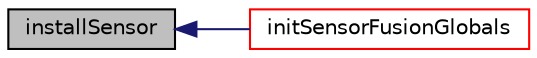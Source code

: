 digraph "installSensor"
{
  edge [fontname="Helvetica",fontsize="10",labelfontname="Helvetica",labelfontsize="10"];
  node [fontname="Helvetica",fontsize="10",shape=record];
  rankdir="LR";
  Node195 [label="installSensor",height=0.2,width=0.4,color="black", fillcolor="grey75", style="filled", fontcolor="black"];
  Node195 -> Node196 [dir="back",color="midnightblue",fontsize="10",style="solid",fontname="Helvetica"];
  Node196 [label="initSensorFusionGlobals",height=0.2,width=0.4,color="red", fillcolor="white", style="filled",URL="$sensor__fusion_8h.html#a367d92b99365a8143700b76439915d65",tooltip="utility function to insert default values in the top level structure "];
}
